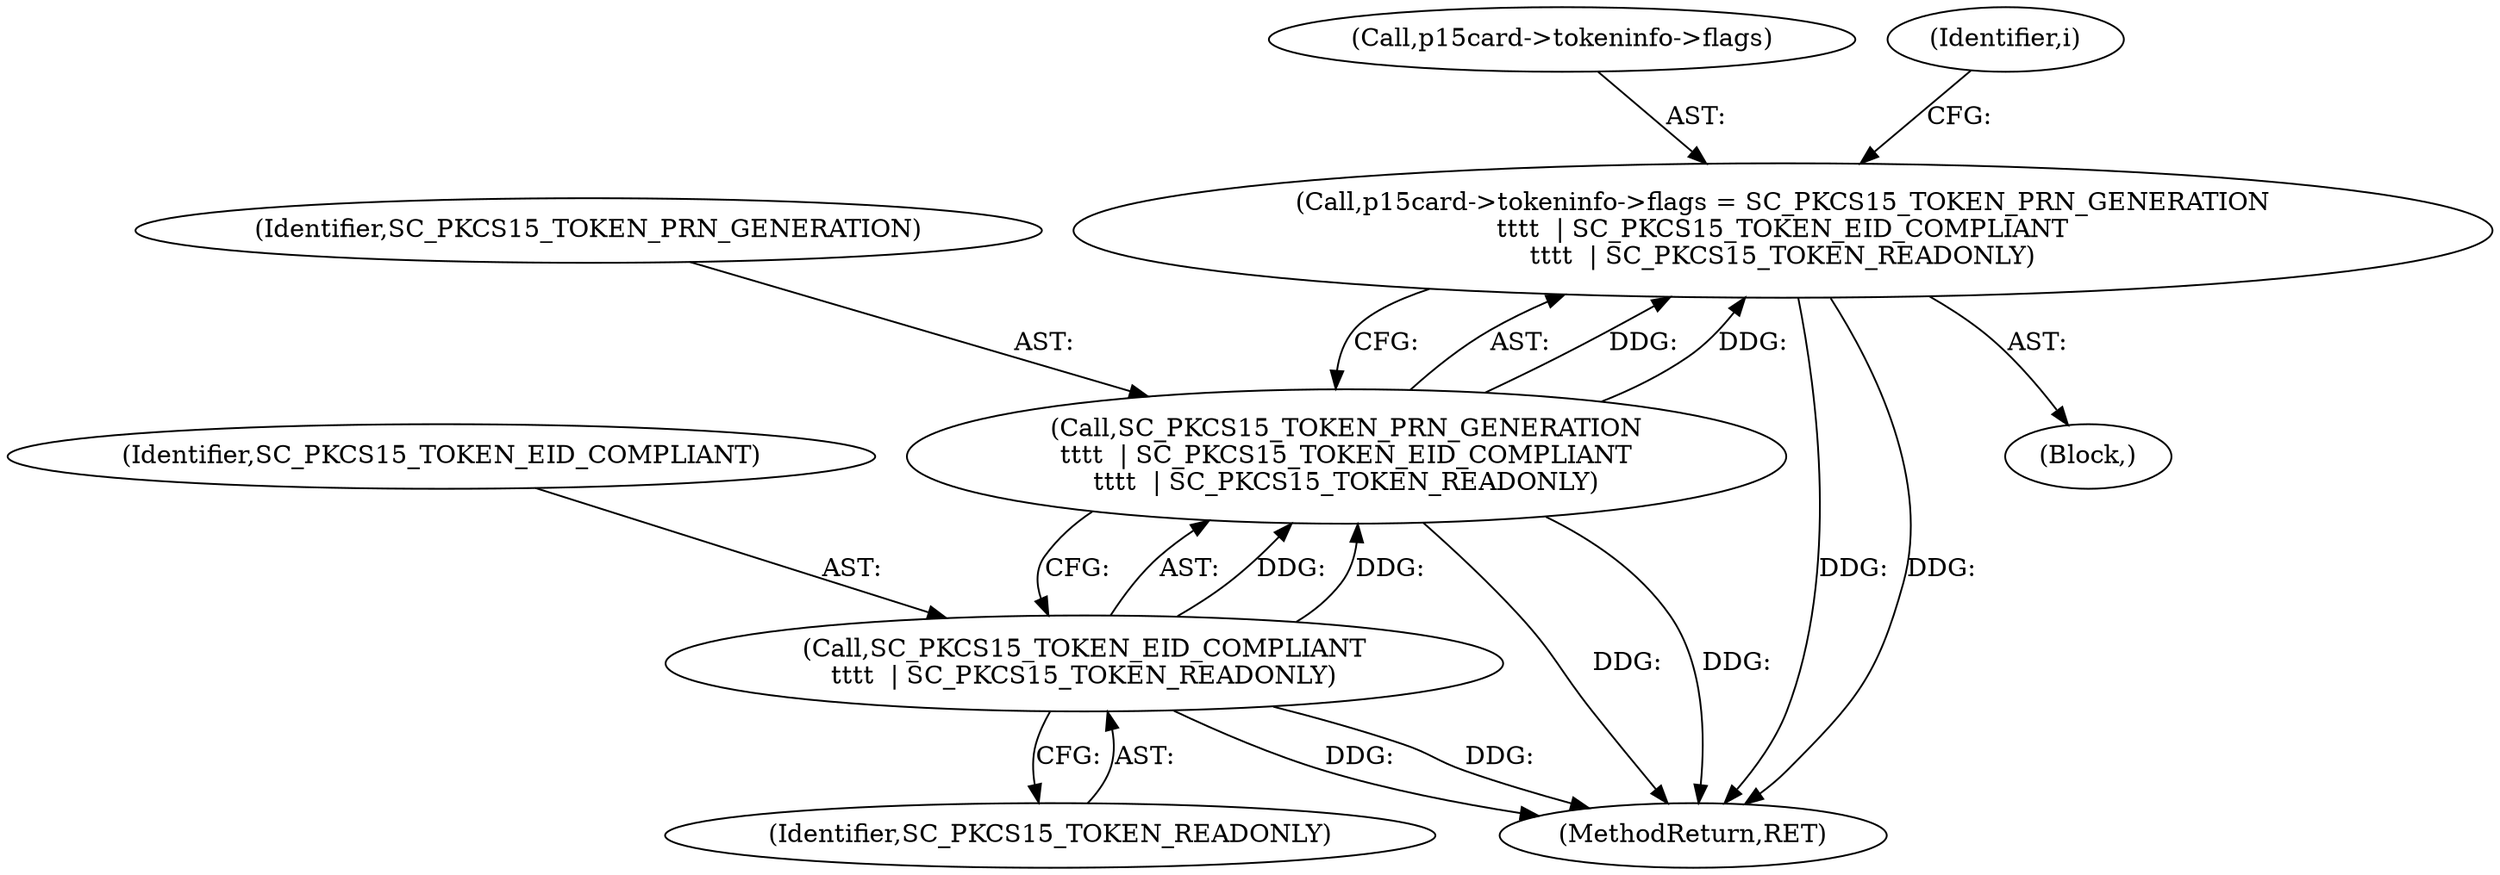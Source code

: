 digraph "0_OpenSC_360e95d45ac4123255a4c796db96337f332160ad#diff-d643a0fa169471dbf2912f4866dc49c5_4@pointer" {
"1000195" [label="(Call,p15card->tokeninfo->flags = SC_PKCS15_TOKEN_PRN_GENERATION\n\t\t\t\t  | SC_PKCS15_TOKEN_EID_COMPLIANT\n\t\t\t\t  | SC_PKCS15_TOKEN_READONLY)"];
"1000201" [label="(Call,SC_PKCS15_TOKEN_PRN_GENERATION\n\t\t\t\t  | SC_PKCS15_TOKEN_EID_COMPLIANT\n\t\t\t\t  | SC_PKCS15_TOKEN_READONLY)"];
"1000203" [label="(Call,SC_PKCS15_TOKEN_EID_COMPLIANT\n\t\t\t\t  | SC_PKCS15_TOKEN_READONLY)"];
"1000827" [label="(MethodReturn,RET)"];
"1000111" [label="(Block,)"];
"1000204" [label="(Identifier,SC_PKCS15_TOKEN_EID_COMPLIANT)"];
"1000201" [label="(Call,SC_PKCS15_TOKEN_PRN_GENERATION\n\t\t\t\t  | SC_PKCS15_TOKEN_EID_COMPLIANT\n\t\t\t\t  | SC_PKCS15_TOKEN_READONLY)"];
"1000196" [label="(Call,p15card->tokeninfo->flags)"];
"1000205" [label="(Identifier,SC_PKCS15_TOKEN_READONLY)"];
"1000195" [label="(Call,p15card->tokeninfo->flags = SC_PKCS15_TOKEN_PRN_GENERATION\n\t\t\t\t  | SC_PKCS15_TOKEN_EID_COMPLIANT\n\t\t\t\t  | SC_PKCS15_TOKEN_READONLY)"];
"1000202" [label="(Identifier,SC_PKCS15_TOKEN_PRN_GENERATION)"];
"1000208" [label="(Identifier,i)"];
"1000203" [label="(Call,SC_PKCS15_TOKEN_EID_COMPLIANT\n\t\t\t\t  | SC_PKCS15_TOKEN_READONLY)"];
"1000195" -> "1000111"  [label="AST: "];
"1000195" -> "1000201"  [label="CFG: "];
"1000196" -> "1000195"  [label="AST: "];
"1000201" -> "1000195"  [label="AST: "];
"1000208" -> "1000195"  [label="CFG: "];
"1000195" -> "1000827"  [label="DDG: "];
"1000195" -> "1000827"  [label="DDG: "];
"1000201" -> "1000195"  [label="DDG: "];
"1000201" -> "1000195"  [label="DDG: "];
"1000201" -> "1000203"  [label="CFG: "];
"1000202" -> "1000201"  [label="AST: "];
"1000203" -> "1000201"  [label="AST: "];
"1000201" -> "1000827"  [label="DDG: "];
"1000201" -> "1000827"  [label="DDG: "];
"1000203" -> "1000201"  [label="DDG: "];
"1000203" -> "1000201"  [label="DDG: "];
"1000203" -> "1000205"  [label="CFG: "];
"1000204" -> "1000203"  [label="AST: "];
"1000205" -> "1000203"  [label="AST: "];
"1000203" -> "1000827"  [label="DDG: "];
"1000203" -> "1000827"  [label="DDG: "];
}
